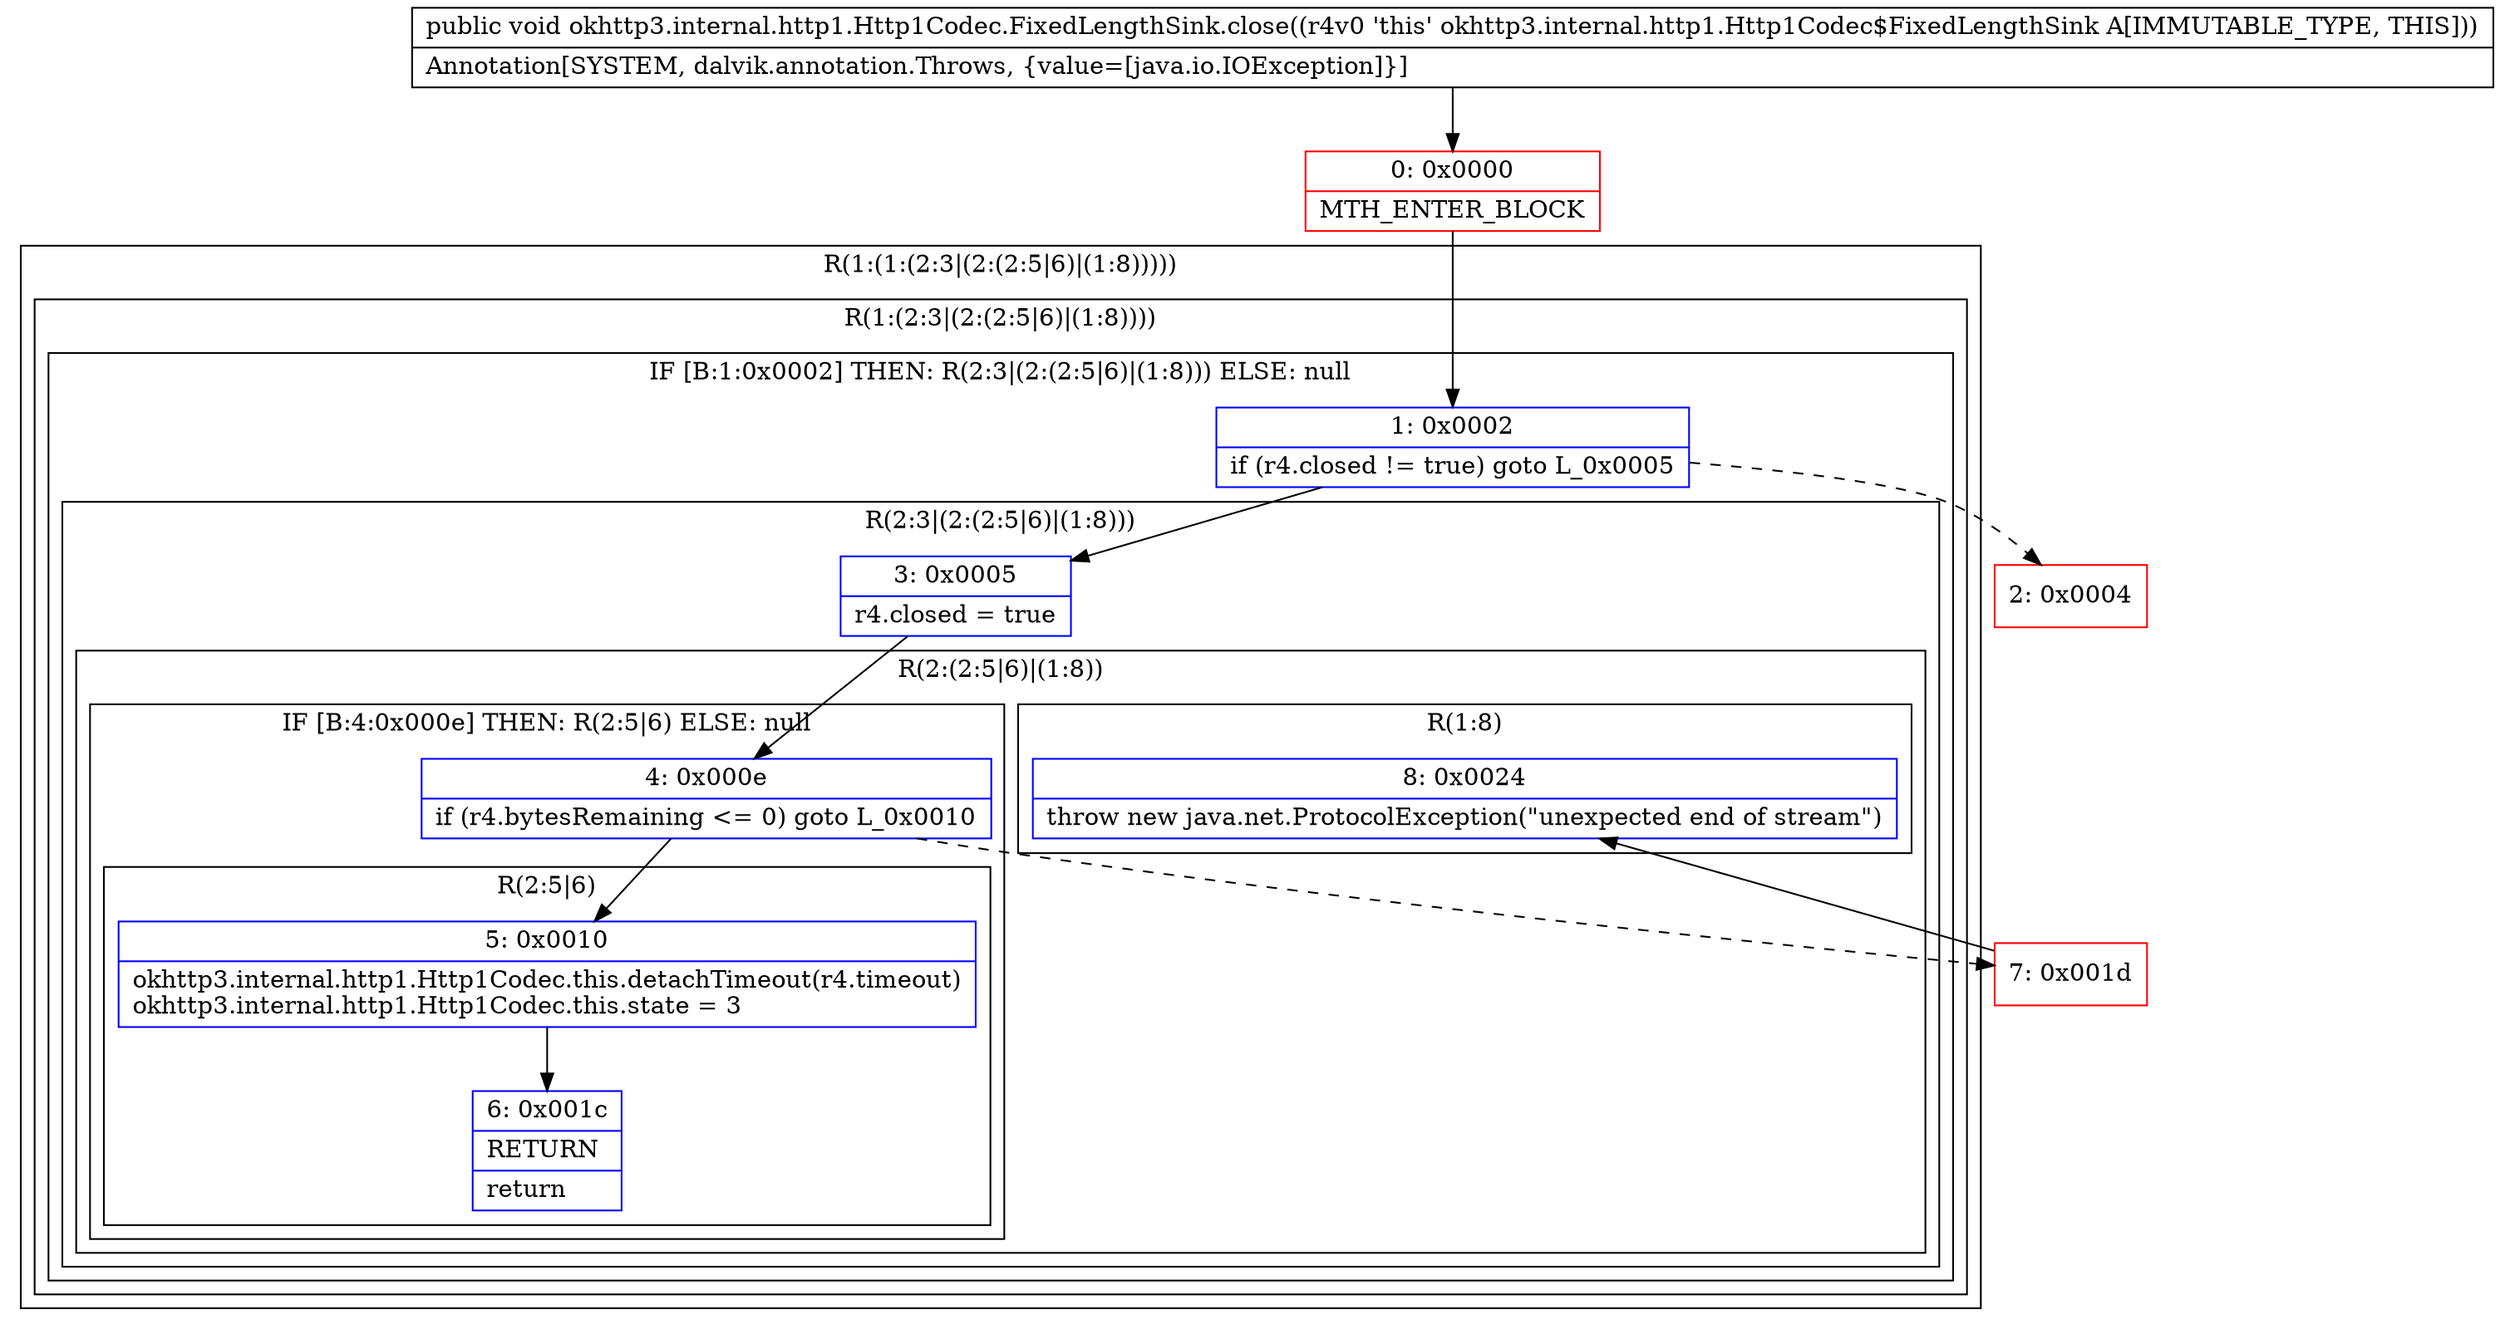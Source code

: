 digraph "CFG forokhttp3.internal.http1.Http1Codec.FixedLengthSink.close()V" {
subgraph cluster_Region_1837281182 {
label = "R(1:(1:(2:3|(2:(2:5|6)|(1:8)))))";
node [shape=record,color=blue];
subgraph cluster_Region_114215075 {
label = "R(1:(2:3|(2:(2:5|6)|(1:8))))";
node [shape=record,color=blue];
subgraph cluster_IfRegion_2130278949 {
label = "IF [B:1:0x0002] THEN: R(2:3|(2:(2:5|6)|(1:8))) ELSE: null";
node [shape=record,color=blue];
Node_1 [shape=record,label="{1\:\ 0x0002|if (r4.closed != true) goto L_0x0005\l}"];
subgraph cluster_Region_1266801890 {
label = "R(2:3|(2:(2:5|6)|(1:8)))";
node [shape=record,color=blue];
Node_3 [shape=record,label="{3\:\ 0x0005|r4.closed = true\l}"];
subgraph cluster_Region_864515155 {
label = "R(2:(2:5|6)|(1:8))";
node [shape=record,color=blue];
subgraph cluster_IfRegion_1132214608 {
label = "IF [B:4:0x000e] THEN: R(2:5|6) ELSE: null";
node [shape=record,color=blue];
Node_4 [shape=record,label="{4\:\ 0x000e|if (r4.bytesRemaining \<= 0) goto L_0x0010\l}"];
subgraph cluster_Region_1994480456 {
label = "R(2:5|6)";
node [shape=record,color=blue];
Node_5 [shape=record,label="{5\:\ 0x0010|okhttp3.internal.http1.Http1Codec.this.detachTimeout(r4.timeout)\lokhttp3.internal.http1.Http1Codec.this.state = 3\l}"];
Node_6 [shape=record,label="{6\:\ 0x001c|RETURN\l|return\l}"];
}
}
subgraph cluster_Region_868417466 {
label = "R(1:8)";
node [shape=record,color=blue];
Node_8 [shape=record,label="{8\:\ 0x0024|throw new java.net.ProtocolException(\"unexpected end of stream\")\l}"];
}
}
}
}
}
}
Node_0 [shape=record,color=red,label="{0\:\ 0x0000|MTH_ENTER_BLOCK\l}"];
Node_2 [shape=record,color=red,label="{2\:\ 0x0004}"];
Node_7 [shape=record,color=red,label="{7\:\ 0x001d}"];
MethodNode[shape=record,label="{public void okhttp3.internal.http1.Http1Codec.FixedLengthSink.close((r4v0 'this' okhttp3.internal.http1.Http1Codec$FixedLengthSink A[IMMUTABLE_TYPE, THIS]))  | Annotation[SYSTEM, dalvik.annotation.Throws, \{value=[java.io.IOException]\}]\l}"];
MethodNode -> Node_0;
Node_1 -> Node_2[style=dashed];
Node_1 -> Node_3;
Node_3 -> Node_4;
Node_4 -> Node_5;
Node_4 -> Node_7[style=dashed];
Node_5 -> Node_6;
Node_0 -> Node_1;
Node_7 -> Node_8;
}

